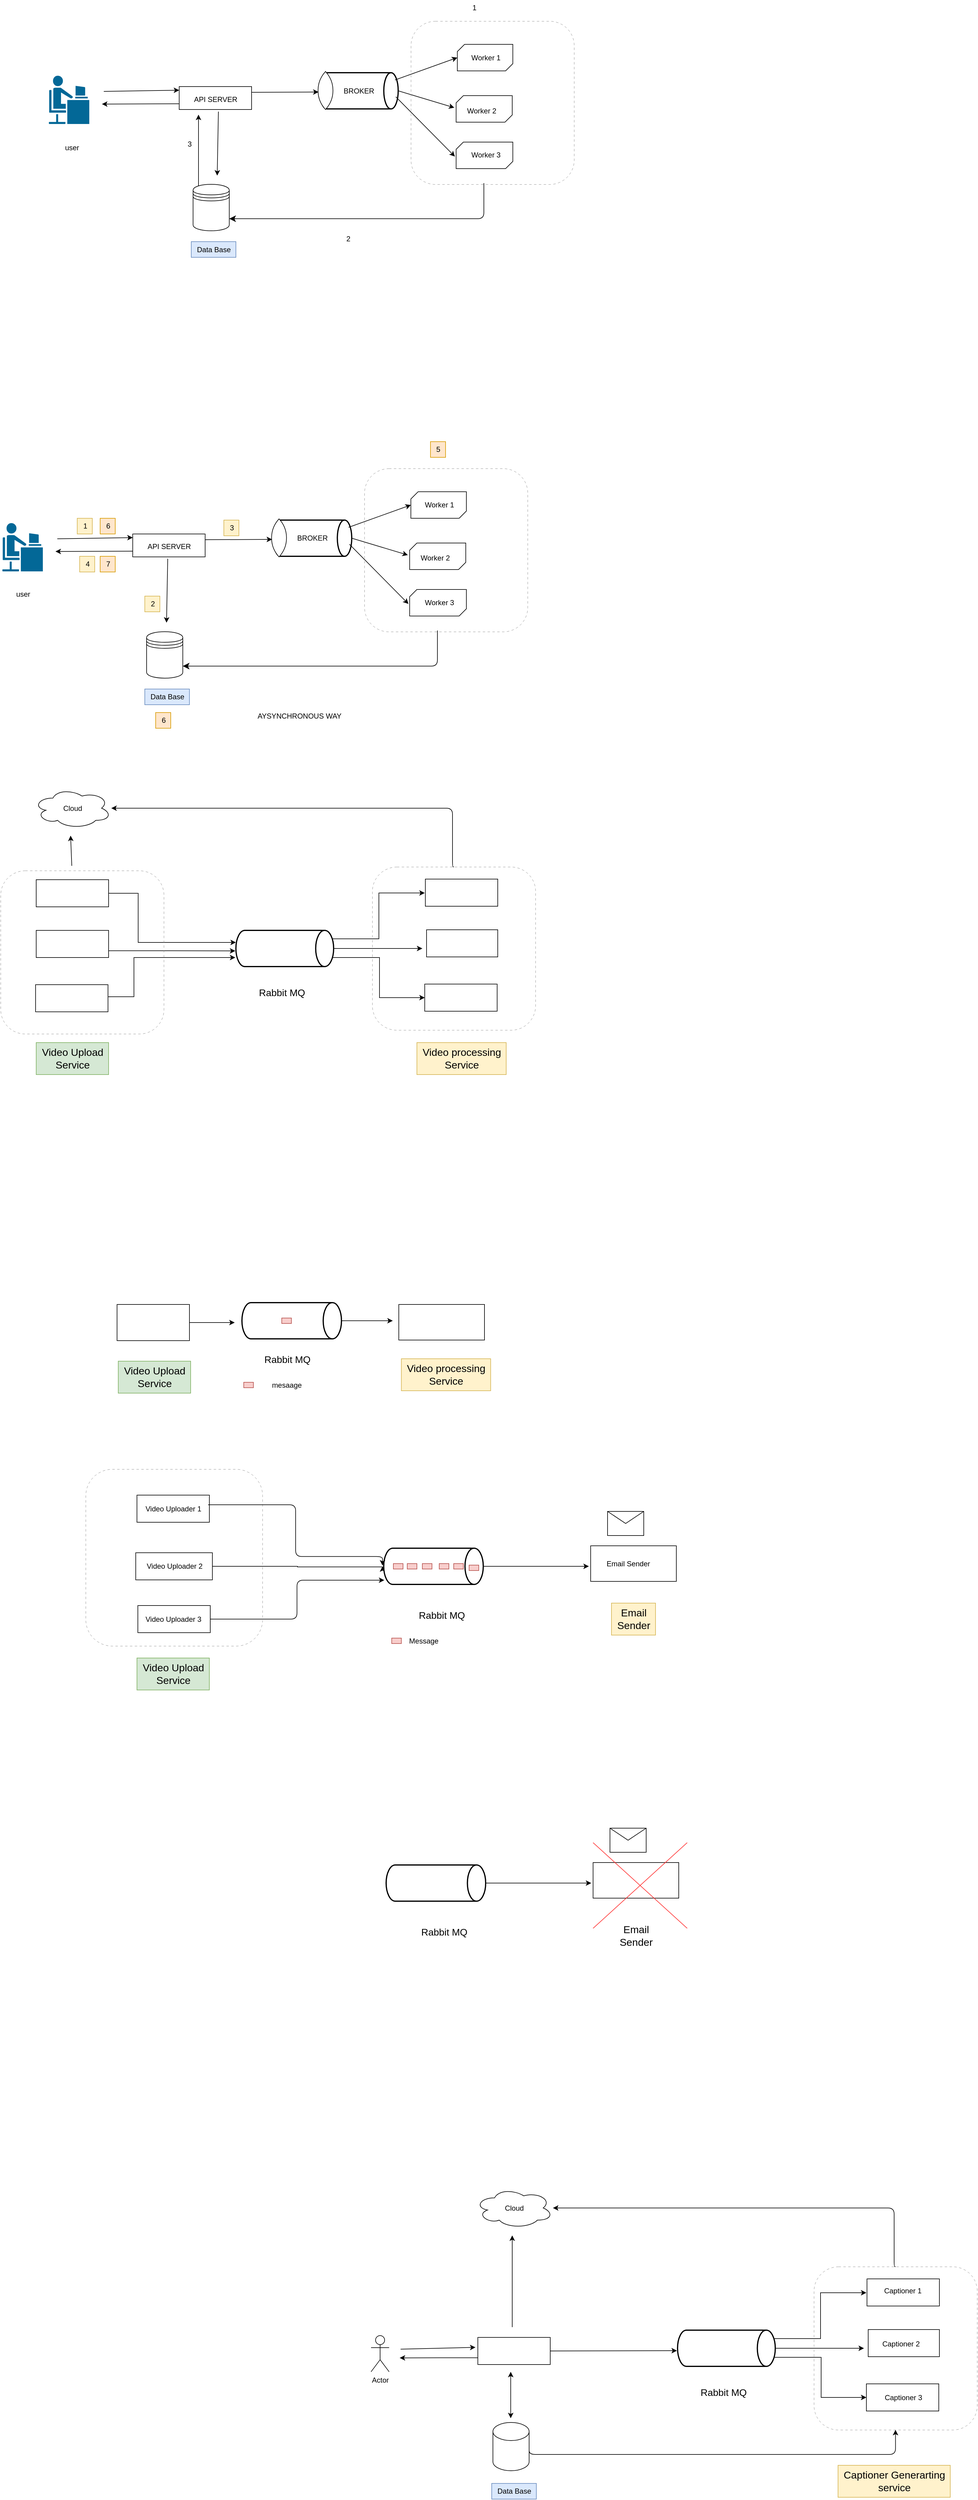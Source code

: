 <mxfile border="50" scale="3" compressed="false" locked="false" version="28.1.1">
  <diagram name="Blank" id="YmL12bMKpDGza6XwsDPr">
    <mxGraphModel dx="1981" dy="1459" grid="0" gridSize="10" guides="1" tooltips="1" connect="1" arrows="1" fold="1" page="0" pageScale="1" pageWidth="827" pageHeight="1169" background="none" math="1" shadow="0">
      <root>
        <mxCell id="X5NqExCQtvZxIxQ7pmgY-0" />
        <mxCell id="1" parent="X5NqExCQtvZxIxQ7pmgY-0" />
        <mxCell id="fNnzluJHqWMeSiac2GFV-9" value="" style="rounded=0;whiteSpace=wrap;html=1;" parent="1" vertex="1">
          <mxGeometry x="87" y="654" width="120" height="38" as="geometry" />
        </mxCell>
        <mxCell id="fNnzluJHqWMeSiac2GFV-10" value="API SERVER" style="text;html=1;align=center;verticalAlign=middle;resizable=0;points=[];autosize=1;strokeColor=none;fillColor=none;" parent="1" vertex="1">
          <mxGeometry x="102" y="662" width="90" height="26" as="geometry" />
        </mxCell>
        <mxCell id="fNnzluJHqWMeSiac2GFV-12" value="" style="endArrow=classic;html=1;rounded=0;exitX=0;exitY=0.75;exitDx=0;exitDy=0;" parent="1" source="fNnzluJHqWMeSiac2GFV-9" edge="1">
          <mxGeometry width="50" height="50" relative="1" as="geometry">
            <mxPoint x="372" y="687" as="sourcePoint" />
            <mxPoint x="-41" y="683" as="targetPoint" />
          </mxGeometry>
        </mxCell>
        <mxCell id="fNnzluJHqWMeSiac2GFV-15" value="" style="endArrow=classic;html=1;rounded=0;entryX=0;entryY=0.5;entryDx=0;entryDy=0;" parent="1" edge="1">
          <mxGeometry width="50" height="50" relative="1" as="geometry">
            <mxPoint x="-38" y="662" as="sourcePoint" />
            <mxPoint x="87" y="660" as="targetPoint" />
          </mxGeometry>
        </mxCell>
        <mxCell id="fNnzluJHqWMeSiac2GFV-16" value="1" style="text;html=1;align=center;verticalAlign=middle;resizable=0;points=[];autosize=1;strokeColor=#d6b656;fillColor=#fff2cc;" parent="1" vertex="1">
          <mxGeometry x="-5" y="628" width="25" height="26" as="geometry" />
        </mxCell>
        <mxCell id="fNnzluJHqWMeSiac2GFV-17" value="4" style="text;html=1;align=center;verticalAlign=middle;resizable=0;points=[];autosize=1;strokeColor=#d6b656;fillColor=#fff2cc;" parent="1" vertex="1">
          <mxGeometry x="-1" y="691" width="25" height="26" as="geometry" />
        </mxCell>
        <mxCell id="fNnzluJHqWMeSiac2GFV-20" value="" style="shape=mxgraph.cisco.people.androgenous_person;html=1;pointerEvents=1;dashed=0;fillColor=#036897;strokeColor=#ffffff;strokeWidth=2;verticalLabelPosition=bottom;verticalAlign=top;align=center;outlineConnect=0;" parent="1" vertex="1">
          <mxGeometry x="-130" y="635" width="69" height="82" as="geometry" />
        </mxCell>
        <mxCell id="fNnzluJHqWMeSiac2GFV-21" value="BROKER" style="strokeWidth=2;html=1;shape=mxgraph.flowchart.direct_data;whiteSpace=wrap;" parent="1" vertex="1">
          <mxGeometry x="320" y="631" width="130" height="60" as="geometry" />
        </mxCell>
        <mxCell id="fNnzluJHqWMeSiac2GFV-22" value="" style="whiteSpace=wrap;html=1;shape=mxgraph.basic.pointed_oval;fillStyle=solid;" parent="1" vertex="1">
          <mxGeometry x="313" y="629" width="33" height="63" as="geometry" />
        </mxCell>
        <mxCell id="fNnzluJHqWMeSiac2GFV-23" value="" style="endArrow=classic;html=1;rounded=0;exitX=1;exitY=0.25;exitDx=0;exitDy=0;" parent="1" source="fNnzluJHqWMeSiac2GFV-9" edge="1">
          <mxGeometry width="50" height="50" relative="1" as="geometry">
            <mxPoint x="362" y="512" as="sourcePoint" />
            <mxPoint x="318" y="663" as="targetPoint" />
          </mxGeometry>
        </mxCell>
        <mxCell id="fNnzluJHqWMeSiac2GFV-24" value="" style="verticalLabelPosition=bottom;verticalAlign=top;html=1;shape=mxgraph.basic.diag_snip_rect;dx=6;whiteSpace=wrap;" parent="1" vertex="1">
          <mxGeometry x="548" y="584" width="92" height="44" as="geometry" />
        </mxCell>
        <mxCell id="fNnzluJHqWMeSiac2GFV-26" value="" style="verticalLabelPosition=bottom;verticalAlign=top;html=1;shape=mxgraph.basic.diag_snip_rect;dx=6;whiteSpace=wrap;" parent="1" vertex="1">
          <mxGeometry x="546" y="746" width="94" height="44" as="geometry" />
        </mxCell>
        <mxCell id="fNnzluJHqWMeSiac2GFV-27" value="" style="verticalLabelPosition=bottom;verticalAlign=top;html=1;shape=mxgraph.basic.diag_snip_rect;dx=6;whiteSpace=wrap;" parent="1" vertex="1">
          <mxGeometry x="546" y="669" width="93" height="44" as="geometry" />
        </mxCell>
        <mxCell id="fNnzluJHqWMeSiac2GFV-29" value="" style="endArrow=classic;html=1;rounded=0;exitX=0.97;exitY=0.667;exitDx=0;exitDy=0;exitPerimeter=0;" parent="1" source="fNnzluJHqWMeSiac2GFV-21" edge="1">
          <mxGeometry width="50" height="50" relative="1" as="geometry">
            <mxPoint x="362" y="512" as="sourcePoint" />
            <mxPoint x="544" y="770" as="targetPoint" />
          </mxGeometry>
        </mxCell>
        <mxCell id="fNnzluJHqWMeSiac2GFV-30" value="" style="endArrow=classic;html=1;rounded=0;exitX=1;exitY=0.5;exitDx=0;exitDy=0;exitPerimeter=0;" parent="1" source="fNnzluJHqWMeSiac2GFV-21" edge="1">
          <mxGeometry width="50" height="50" relative="1" as="geometry">
            <mxPoint x="384" y="553" as="sourcePoint" />
            <mxPoint x="543" y="689" as="targetPoint" />
          </mxGeometry>
        </mxCell>
        <mxCell id="fNnzluJHqWMeSiac2GFV-31" value="" style="endArrow=classic;html=1;rounded=0;exitX=0.96;exitY=0.2;exitDx=0;exitDy=0;exitPerimeter=0;entryX=0;entryY=0.5;entryDx=0;entryDy=0;entryPerimeter=0;" parent="1" source="fNnzluJHqWMeSiac2GFV-21" target="fNnzluJHqWMeSiac2GFV-24" edge="1">
          <mxGeometry width="50" height="50" relative="1" as="geometry">
            <mxPoint x="384" y="553" as="sourcePoint" />
            <mxPoint x="434" y="503" as="targetPoint" />
          </mxGeometry>
        </mxCell>
        <mxCell id="fNnzluJHqWMeSiac2GFV-33" value="Worker 2" style="text;html=1;align=center;verticalAlign=middle;resizable=0;points=[];autosize=1;strokeColor=none;fillColor=none;" parent="1" vertex="1">
          <mxGeometry x="555" y="681" width="66" height="26" as="geometry" />
        </mxCell>
        <mxCell id="fNnzluJHqWMeSiac2GFV-34" value="Worker 3&lt;div&gt;&lt;br&gt;&lt;/div&gt;" style="text;html=1;align=center;verticalAlign=middle;resizable=0;points=[];autosize=1;strokeColor=none;fillColor=none;" parent="1" vertex="1">
          <mxGeometry x="561.5" y="754" width="66" height="41" as="geometry" />
        </mxCell>
        <mxCell id="fNnzluJHqWMeSiac2GFV-35" value="Worker 1" style="text;html=1;align=center;verticalAlign=middle;resizable=0;points=[];autosize=1;strokeColor=none;fillColor=none;" parent="1" vertex="1">
          <mxGeometry x="561.5" y="593" width="66" height="26" as="geometry" />
        </mxCell>
        <mxCell id="fNnzluJHqWMeSiac2GFV-37" value="3" style="text;html=1;align=center;verticalAlign=middle;resizable=0;points=[];autosize=1;strokeColor=#d6b656;fillColor=#fff2cc;" parent="1" vertex="1">
          <mxGeometry x="238" y="631" width="25" height="26" as="geometry" />
        </mxCell>
        <mxCell id="fNnzluJHqWMeSiac2GFV-38" value="" style="endArrow=classic;html=1;rounded=0;" parent="1" edge="1">
          <mxGeometry width="50" height="50" relative="1" as="geometry">
            <mxPoint x="145" y="695" as="sourcePoint" />
            <mxPoint x="143" y="801" as="targetPoint" />
          </mxGeometry>
        </mxCell>
        <mxCell id="fNnzluJHqWMeSiac2GFV-39" value="" style="shape=datastore;whiteSpace=wrap;html=1;" parent="1" vertex="1">
          <mxGeometry x="110" y="816" width="60" height="77" as="geometry" />
        </mxCell>
        <mxCell id="fNnzluJHqWMeSiac2GFV-42" value="" style="edgeStyle=segmentEdgeStyle;endArrow=classic;html=1;curved=0;rounded=1;endSize=8;startSize=8;" parent="1" edge="1">
          <mxGeometry width="50" height="50" relative="1" as="geometry">
            <mxPoint x="592" y="814" as="sourcePoint" />
            <mxPoint x="170" y="873" as="targetPoint" />
            <Array as="points">
              <mxPoint x="592" y="814" />
              <mxPoint x="592" y="873" />
            </Array>
          </mxGeometry>
        </mxCell>
        <mxCell id="fNnzluJHqWMeSiac2GFV-49" value="Cloud" style="ellipse;shape=cloud;whiteSpace=wrap;html=1;align=center;" parent="1" vertex="1">
          <mxGeometry x="-77.5" y="1075" width="129" height="67" as="geometry" />
        </mxCell>
        <mxCell id="fNnzluJHqWMeSiac2GFV-52" value="" style="rounded=0;whiteSpace=wrap;html=1;" parent="1" vertex="1">
          <mxGeometry x="-73" y="1227" width="120" height="45" as="geometry" />
        </mxCell>
        <mxCell id="fNnzluJHqWMeSiac2GFV-67" style="edgeStyle=orthogonalEdgeStyle;rounded=0;orthogonalLoop=1;jettySize=auto;html=1;exitX=1;exitY=0.75;exitDx=0;exitDy=0;" parent="1" source="fNnzluJHqWMeSiac2GFV-53" edge="1">
          <mxGeometry relative="1" as="geometry">
            <mxPoint x="257" y="1345" as="targetPoint" />
          </mxGeometry>
        </mxCell>
        <mxCell id="fNnzluJHqWMeSiac2GFV-53" value="" style="rounded=0;whiteSpace=wrap;html=1;" parent="1" vertex="1">
          <mxGeometry x="-73" y="1311" width="120" height="45" as="geometry" />
        </mxCell>
        <mxCell id="fNnzluJHqWMeSiac2GFV-54" value="" style="rounded=0;whiteSpace=wrap;html=1;" parent="1" vertex="1">
          <mxGeometry x="-74" y="1401" width="120" height="45" as="geometry" />
        </mxCell>
        <mxCell id="fNnzluJHqWMeSiac2GFV-55" value="" style="endArrow=classic;html=1;rounded=0;" parent="1" edge="1">
          <mxGeometry width="50" height="50" relative="1" as="geometry">
            <mxPoint x="-14" y="1204" as="sourcePoint" />
            <mxPoint x="-16" y="1154" as="targetPoint" />
          </mxGeometry>
        </mxCell>
        <mxCell id="fNnzluJHqWMeSiac2GFV-59" value="&lt;font style=&quot;font-size: 17px;&quot;&gt;Video Upload&lt;/font&gt;&lt;div&gt;&lt;font style=&quot;font-size: 17px;&quot;&gt;Service&lt;/font&gt;&lt;/div&gt;" style="text;html=1;align=center;verticalAlign=middle;resizable=0;points=[];autosize=1;strokeColor=#82b366;fillColor=#d5e8d4;" parent="1" vertex="1">
          <mxGeometry x="-73" y="1497" width="120" height="53" as="geometry" />
        </mxCell>
        <mxCell id="fNnzluJHqWMeSiac2GFV-76" style="edgeStyle=orthogonalEdgeStyle;rounded=0;orthogonalLoop=1;jettySize=auto;html=1;exitX=1;exitY=0.5;exitDx=0;exitDy=0;exitPerimeter=0;entryX=0;entryY=0.5;entryDx=0;entryDy=0;" parent="1" edge="1">
          <mxGeometry relative="1" as="geometry">
            <mxPoint x="419" y="1341.5" as="sourcePoint" />
            <mxPoint x="571" y="1249" as="targetPoint" />
            <Array as="points">
              <mxPoint x="406" y="1342" />
              <mxPoint x="406" y="1325" />
              <mxPoint x="495" y="1325" />
              <mxPoint x="495" y="1249" />
            </Array>
          </mxGeometry>
        </mxCell>
        <mxCell id="fNnzluJHqWMeSiac2GFV-78" style="edgeStyle=orthogonalEdgeStyle;rounded=0;orthogonalLoop=1;jettySize=auto;html=1;exitX=1;exitY=0.5;exitDx=0;exitDy=0;exitPerimeter=0;" parent="1" source="fNnzluJHqWMeSiac2GFV-60" edge="1">
          <mxGeometry relative="1" as="geometry">
            <mxPoint x="567" y="1341" as="targetPoint" />
          </mxGeometry>
        </mxCell>
        <mxCell id="fNnzluJHqWMeSiac2GFV-80" style="edgeStyle=orthogonalEdgeStyle;rounded=0;orthogonalLoop=1;jettySize=auto;html=1;exitX=1;exitY=0.5;exitDx=0;exitDy=0;exitPerimeter=0;entryX=0;entryY=0.5;entryDx=0;entryDy=0;" parent="1" source="fNnzluJHqWMeSiac2GFV-60" target="fNnzluJHqWMeSiac2GFV-70" edge="1">
          <mxGeometry relative="1" as="geometry">
            <Array as="points">
              <mxPoint x="411" y="1341" />
              <mxPoint x="411" y="1356" />
              <mxPoint x="496" y="1356" />
              <mxPoint x="496" y="1423" />
            </Array>
          </mxGeometry>
        </mxCell>
        <mxCell id="fNnzluJHqWMeSiac2GFV-60" value="" style="strokeWidth=2;html=1;shape=mxgraph.flowchart.direct_data;whiteSpace=wrap;" parent="1" vertex="1">
          <mxGeometry x="258" y="1311" width="162" height="60" as="geometry" />
        </mxCell>
        <mxCell id="fNnzluJHqWMeSiac2GFV-65" style="edgeStyle=orthogonalEdgeStyle;rounded=0;orthogonalLoop=1;jettySize=auto;html=1;exitX=1;exitY=0.5;exitDx=0;exitDy=0;entryX=-0.006;entryY=0.75;entryDx=0;entryDy=0;entryPerimeter=0;" parent="1" source="fNnzluJHqWMeSiac2GFV-54" target="fNnzluJHqWMeSiac2GFV-60" edge="1">
          <mxGeometry relative="1" as="geometry">
            <Array as="points">
              <mxPoint x="46" y="1421" />
              <mxPoint x="89" y="1421" />
              <mxPoint x="89" y="1356" />
            </Array>
          </mxGeometry>
        </mxCell>
        <mxCell id="fNnzluJHqWMeSiac2GFV-66" style="edgeStyle=orthogonalEdgeStyle;rounded=0;orthogonalLoop=1;jettySize=auto;html=1;exitX=1;exitY=0.5;exitDx=0;exitDy=0;entryX=0;entryY=0.333;entryDx=0;entryDy=0;entryPerimeter=0;" parent="1" source="fNnzluJHqWMeSiac2GFV-52" target="fNnzluJHqWMeSiac2GFV-60" edge="1">
          <mxGeometry relative="1" as="geometry">
            <Array as="points">
              <mxPoint x="96" y="1250" />
              <mxPoint x="96" y="1331" />
            </Array>
          </mxGeometry>
        </mxCell>
        <mxCell id="fNnzluJHqWMeSiac2GFV-68" value="" style="rounded=0;whiteSpace=wrap;html=1;" parent="1" vertex="1">
          <mxGeometry x="572" y="1226" width="120" height="45" as="geometry" />
        </mxCell>
        <mxCell id="fNnzluJHqWMeSiac2GFV-69" value="" style="rounded=0;whiteSpace=wrap;html=1;" parent="1" vertex="1">
          <mxGeometry x="574" y="1310" width="118" height="45" as="geometry" />
        </mxCell>
        <mxCell id="fNnzluJHqWMeSiac2GFV-70" value="" style="rounded=0;whiteSpace=wrap;html=1;" parent="1" vertex="1">
          <mxGeometry x="571" y="1400" width="120" height="45" as="geometry" />
        </mxCell>
        <mxCell id="fNnzluJHqWMeSiac2GFV-81" value="&lt;font style=&quot;font-size: 17px;&quot;&gt;Video processing&lt;/font&gt;&lt;div&gt;&lt;font style=&quot;font-size: 17px;&quot;&gt;Service&lt;/font&gt;&lt;/div&gt;" style="text;html=1;align=center;verticalAlign=middle;resizable=0;points=[];autosize=1;strokeColor=#d6b656;fillColor=#fff2cc;" parent="1" vertex="1">
          <mxGeometry x="558" y="1497" width="148" height="53" as="geometry" />
        </mxCell>
        <mxCell id="fNnzluJHqWMeSiac2GFV-82" value="" style="whiteSpace=wrap;html=1;aspect=fixed;dashed=1;dashPattern=8 8;strokeWidth=0.5;gradientColor=none;fillColor=none;strokeColor=#828282;rounded=1;" parent="1" vertex="1">
          <mxGeometry x="-132" y="1212" width="270.5" height="270.5" as="geometry" />
        </mxCell>
        <mxCell id="fNnzluJHqWMeSiac2GFV-88" style="rounded=1;orthogonalLoop=1;jettySize=auto;html=1;exitX=0.5;exitY=0;exitDx=0;exitDy=0;edgeStyle=elbowEdgeStyle;curved=0;" parent="1" source="fNnzluJHqWMeSiac2GFV-83" target="fNnzluJHqWMeSiac2GFV-49" edge="1">
          <mxGeometry relative="1" as="geometry">
            <mxPoint x="214" y="1034" as="targetPoint" />
            <Array as="points">
              <mxPoint x="617" y="1184" />
            </Array>
          </mxGeometry>
        </mxCell>
        <mxCell id="fNnzluJHqWMeSiac2GFV-83" value="" style="whiteSpace=wrap;html=1;aspect=fixed;dashed=1;dashPattern=8 8;strokeWidth=0.5;gradientColor=none;fillColor=none;strokeColor=#828282;rounded=1;" parent="1" vertex="1">
          <mxGeometry x="484" y="1205.75" width="270.5" height="270.5" as="geometry" />
        </mxCell>
        <mxCell id="fNnzluJHqWMeSiac2GFV-84" value="" style="whiteSpace=wrap;html=1;aspect=fixed;dashed=1;dashPattern=8 8;strokeWidth=0.5;gradientColor=none;fillColor=none;strokeColor=#828282;glass=0;rounded=1;shadow=0;" parent="1" vertex="1">
          <mxGeometry x="471" y="545.5" width="270.5" height="270.5" as="geometry" />
        </mxCell>
        <mxCell id="fNnzluJHqWMeSiac2GFV-89" value="Rabbit MQ" style="text;html=1;align=center;verticalAlign=middle;resizable=0;points=[];autosize=1;strokeColor=none;fillColor=none;fontSize=16;" parent="1" vertex="1">
          <mxGeometry x="287" y="1398" width="94" height="31" as="geometry" />
        </mxCell>
        <mxCell id="fNnzluJHqWMeSiac2GFV-90" value="" style="rounded=0;whiteSpace=wrap;html=1;" parent="1" vertex="1">
          <mxGeometry x="528" y="1931" width="142" height="59" as="geometry" />
        </mxCell>
        <mxCell id="fNnzluJHqWMeSiac2GFV-94" style="edgeStyle=orthogonalEdgeStyle;rounded=0;orthogonalLoop=1;jettySize=auto;html=1;exitX=1;exitY=0.5;exitDx=0;exitDy=0;" parent="1" source="fNnzluJHqWMeSiac2GFV-91" edge="1">
          <mxGeometry relative="1" as="geometry">
            <mxPoint x="256" y="1961" as="targetPoint" />
          </mxGeometry>
        </mxCell>
        <mxCell id="fNnzluJHqWMeSiac2GFV-91" value="" style="rounded=0;whiteSpace=wrap;html=1;" parent="1" vertex="1">
          <mxGeometry x="61" y="1931" width="120" height="60" as="geometry" />
        </mxCell>
        <mxCell id="fNnzluJHqWMeSiac2GFV-95" style="edgeStyle=orthogonalEdgeStyle;rounded=0;orthogonalLoop=1;jettySize=auto;html=1;exitX=1;exitY=0.5;exitDx=0;exitDy=0;exitPerimeter=0;" parent="1" source="fNnzluJHqWMeSiac2GFV-93" edge="1">
          <mxGeometry relative="1" as="geometry">
            <mxPoint x="518" y="1958" as="targetPoint" />
          </mxGeometry>
        </mxCell>
        <mxCell id="fNnzluJHqWMeSiac2GFV-93" value="" style="strokeWidth=2;html=1;shape=mxgraph.flowchart.direct_data;whiteSpace=wrap;" parent="1" vertex="1">
          <mxGeometry x="268" y="1928" width="165" height="60" as="geometry" />
        </mxCell>
        <mxCell id="fNnzluJHqWMeSiac2GFV-96" value="&lt;font style=&quot;font-size: 17px;&quot;&gt;Video Upload&lt;/font&gt;&lt;div&gt;&lt;font style=&quot;font-size: 17px;&quot;&gt;Service&lt;/font&gt;&lt;/div&gt;" style="text;html=1;align=center;verticalAlign=middle;resizable=0;points=[];autosize=1;strokeColor=#82b366;fillColor=#d5e8d4;" parent="1" vertex="1">
          <mxGeometry x="63" y="2025" width="120" height="53" as="geometry" />
        </mxCell>
        <mxCell id="fNnzluJHqWMeSiac2GFV-97" value="&lt;font style=&quot;font-size: 17px;&quot;&gt;Video processing&lt;/font&gt;&lt;div&gt;&lt;font style=&quot;font-size: 17px;&quot;&gt;Service&lt;/font&gt;&lt;/div&gt;" style="text;html=1;align=center;verticalAlign=middle;resizable=0;points=[];autosize=1;strokeColor=#d6b656;fillColor=#fff2cc;" parent="1" vertex="1">
          <mxGeometry x="532.25" y="2021" width="148" height="53" as="geometry" />
        </mxCell>
        <mxCell id="fNnzluJHqWMeSiac2GFV-99" value="" style="rounded=0;whiteSpace=wrap;html=1;" parent="1" vertex="1">
          <mxGeometry x="94" y="2247" width="120" height="45" as="geometry" />
        </mxCell>
        <mxCell id="fNnzluJHqWMeSiac2GFV-106" style="edgeStyle=orthogonalEdgeStyle;rounded=0;orthogonalLoop=1;jettySize=auto;html=1;exitX=1;exitY=0.5;exitDx=0;exitDy=0;" parent="1" source="fNnzluJHqWMeSiac2GFV-100" edge="1">
          <mxGeometry relative="1" as="geometry">
            <mxPoint x="501" y="2365" as="targetPoint" />
            <Array as="points">
              <mxPoint x="360" y="2365" />
              <mxPoint x="360" y="2366" />
            </Array>
          </mxGeometry>
        </mxCell>
        <mxCell id="fNnzluJHqWMeSiac2GFV-100" value="" style="rounded=0;whiteSpace=wrap;html=1;" parent="1" vertex="1">
          <mxGeometry x="92" y="2342.5" width="127" height="45" as="geometry" />
        </mxCell>
        <mxCell id="fNnzluJHqWMeSiac2GFV-101" value="" style="rounded=0;whiteSpace=wrap;html=1;" parent="1" vertex="1">
          <mxGeometry x="95.5" y="2430" width="120" height="45" as="geometry" />
        </mxCell>
        <mxCell id="fNnzluJHqWMeSiac2GFV-102" value="&lt;font style=&quot;font-size: 17px;&quot;&gt;Video Upload&lt;/font&gt;&lt;div&gt;&lt;font style=&quot;font-size: 17px;&quot;&gt;Service&lt;/font&gt;&lt;/div&gt;" style="text;html=1;align=center;verticalAlign=middle;resizable=0;points=[];autosize=1;strokeColor=#82b366;fillColor=#d5e8d4;" parent="1" vertex="1">
          <mxGeometry x="94" y="2517" width="120" height="53" as="geometry" />
        </mxCell>
        <mxCell id="fNnzluJHqWMeSiac2GFV-103" value="" style="whiteSpace=wrap;html=1;aspect=fixed;dashed=1;dashPattern=8 8;strokeWidth=0.5;gradientColor=none;fillColor=none;strokeColor=#828282;rounded=1;" parent="1" vertex="1">
          <mxGeometry x="9" y="2204" width="293" height="293" as="geometry" />
        </mxCell>
        <mxCell id="fNnzluJHqWMeSiac2GFV-109" style="edgeStyle=orthogonalEdgeStyle;rounded=1;orthogonalLoop=1;jettySize=auto;html=1;exitX=1;exitY=0.5;exitDx=0;exitDy=0;exitPerimeter=0;curved=0;" parent="1" source="fNnzluJHqWMeSiac2GFV-104" edge="1">
          <mxGeometry relative="1" as="geometry">
            <mxPoint x="843" y="2365" as="targetPoint" />
          </mxGeometry>
        </mxCell>
        <mxCell id="fNnzluJHqWMeSiac2GFV-104" value="" style="strokeWidth=2;html=1;shape=mxgraph.flowchart.direct_data;whiteSpace=wrap;" parent="1" vertex="1">
          <mxGeometry x="503" y="2335" width="165" height="60" as="geometry" />
        </mxCell>
        <mxCell id="fNnzluJHqWMeSiac2GFV-105" style="edgeStyle=orthogonalEdgeStyle;rounded=1;orthogonalLoop=1;jettySize=auto;html=1;exitX=1;exitY=0.25;exitDx=0;exitDy=0;entryX=0;entryY=0.4;entryDx=0;entryDy=0;entryPerimeter=0;curved=0;" parent="1" edge="1">
          <mxGeometry relative="1" as="geometry">
            <mxPoint x="212" y="2263" as="sourcePoint" />
            <mxPoint x="501" y="2363.75" as="targetPoint" />
            <Array as="points">
              <mxPoint x="357" y="2262.75" />
              <mxPoint x="357" y="2348.75" />
              <mxPoint x="501" y="2348.75" />
            </Array>
          </mxGeometry>
        </mxCell>
        <mxCell id="fNnzluJHqWMeSiac2GFV-107" style="edgeStyle=orthogonalEdgeStyle;rounded=1;orthogonalLoop=1;jettySize=auto;html=1;exitX=1;exitY=0.5;exitDx=0;exitDy=0;entryX=0.006;entryY=0.883;entryDx=0;entryDy=0;entryPerimeter=0;curved=0;" parent="1" source="fNnzluJHqWMeSiac2GFV-101" target="fNnzluJHqWMeSiac2GFV-104" edge="1">
          <mxGeometry relative="1" as="geometry" />
        </mxCell>
        <mxCell id="fNnzluJHqWMeSiac2GFV-108" value="" style="rounded=0;whiteSpace=wrap;html=1;" parent="1" vertex="1">
          <mxGeometry x="846" y="2331" width="142" height="59" as="geometry" />
        </mxCell>
        <mxCell id="fNnzluJHqWMeSiac2GFV-112" value="" style="shape=message;html=1;html=1;outlineConnect=0;labelPosition=center;verticalLabelPosition=bottom;align=center;verticalAlign=top;" parent="1" vertex="1">
          <mxGeometry x="874" y="2274" width="60" height="40" as="geometry" />
        </mxCell>
        <mxCell id="fNnzluJHqWMeSiac2GFV-113" value="&lt;span style=&quot;font-size: 17px;&quot;&gt;Email&lt;/span&gt;&lt;div&gt;&lt;span style=&quot;font-size: 17px;&quot;&gt;Sender&lt;/span&gt;&lt;/div&gt;" style="text;html=1;align=center;verticalAlign=middle;resizable=0;points=[];autosize=1;strokeColor=#d6b656;fillColor=#fff2cc;" parent="1" vertex="1">
          <mxGeometry x="880.5" y="2426" width="73" height="53" as="geometry" />
        </mxCell>
        <mxCell id="fNnzluJHqWMeSiac2GFV-114" value="Rabbit MQ" style="text;html=1;align=center;verticalAlign=middle;resizable=0;points=[];autosize=1;strokeColor=none;fillColor=none;fontSize=16;" parent="1" vertex="1">
          <mxGeometry x="296" y="2006" width="94" height="31" as="geometry" />
        </mxCell>
        <mxCell id="fNnzluJHqWMeSiac2GFV-115" value="Rabbit MQ" style="text;html=1;align=center;verticalAlign=middle;resizable=0;points=[];autosize=1;strokeColor=none;fillColor=none;fontSize=16;" parent="1" vertex="1">
          <mxGeometry x="552" y="2430" width="94" height="31" as="geometry" />
        </mxCell>
        <mxCell id="fNnzluJHqWMeSiac2GFV-122" style="edgeStyle=orthogonalEdgeStyle;rounded=1;orthogonalLoop=1;jettySize=auto;html=1;exitX=1;exitY=0.5;exitDx=0;exitDy=0;exitPerimeter=0;curved=0;" parent="1" source="fNnzluJHqWMeSiac2GFV-123" edge="1">
          <mxGeometry relative="1" as="geometry">
            <mxPoint x="847" y="2890" as="targetPoint" />
          </mxGeometry>
        </mxCell>
        <mxCell id="fNnzluJHqWMeSiac2GFV-123" value="" style="strokeWidth=2;html=1;shape=mxgraph.flowchart.direct_data;whiteSpace=wrap;" parent="1" vertex="1">
          <mxGeometry x="507" y="2860" width="165" height="60" as="geometry" />
        </mxCell>
        <mxCell id="fNnzluJHqWMeSiac2GFV-124" value="" style="rounded=0;whiteSpace=wrap;html=1;gradientColor=none;fillColor=none;" parent="1" vertex="1">
          <mxGeometry x="850" y="2856" width="142" height="59" as="geometry" />
        </mxCell>
        <mxCell id="fNnzluJHqWMeSiac2GFV-125" value="" style="shape=message;html=1;html=1;outlineConnect=0;labelPosition=center;verticalLabelPosition=bottom;align=center;verticalAlign=top;" parent="1" vertex="1">
          <mxGeometry x="878" y="2799" width="60" height="40" as="geometry" />
        </mxCell>
        <mxCell id="fNnzluJHqWMeSiac2GFV-126" value="&lt;span style=&quot;font-size: 17px;&quot;&gt;Email&lt;/span&gt;&lt;div&gt;&lt;span style=&quot;font-size: 17px;&quot;&gt;Sender&lt;/span&gt;&lt;/div&gt;" style="text;html=1;align=center;verticalAlign=middle;resizable=0;points=[];autosize=1;strokeColor=none;fillColor=none;" parent="1" vertex="1">
          <mxGeometry x="884.5" y="2951" width="73" height="53" as="geometry" />
        </mxCell>
        <mxCell id="fNnzluJHqWMeSiac2GFV-127" value="Rabbit MQ" style="text;html=1;align=center;verticalAlign=middle;resizable=0;points=[];autosize=1;strokeColor=none;fillColor=none;fontSize=16;" parent="1" vertex="1">
          <mxGeometry x="556" y="2955" width="94" height="31" as="geometry" />
        </mxCell>
        <mxCell id="fNnzluJHqWMeSiac2GFV-129" value="" style="shape=mxgraph.sysml.x;strokeColor=#FF3333;" parent="1" vertex="1">
          <mxGeometry x="850" y="2823" width="156" height="142" as="geometry" />
        </mxCell>
        <mxCell id="fNnzluJHqWMeSiac2GFV-132" value="Cloud" style="ellipse;shape=cloud;whiteSpace=wrap;html=1;align=center;" parent="1" vertex="1">
          <mxGeometry x="654.5" y="3395" width="129" height="67" as="geometry" />
        </mxCell>
        <mxCell id="fNnzluJHqWMeSiac2GFV-134" style="edgeStyle=orthogonalEdgeStyle;rounded=0;orthogonalLoop=1;jettySize=auto;html=1;exitX=1;exitY=0.5;exitDx=0;exitDy=0;" parent="1" source="fNnzluJHqWMeSiac2GFV-135" edge="1">
          <mxGeometry relative="1" as="geometry">
            <mxPoint x="989" y="3665" as="targetPoint" />
            <mxPoint x="777" y="3645" as="sourcePoint" />
          </mxGeometry>
        </mxCell>
        <mxCell id="fNnzluJHqWMeSiac2GFV-156" style="edgeStyle=orthogonalEdgeStyle;rounded=0;orthogonalLoop=1;jettySize=auto;html=1;exitX=0;exitY=0.75;exitDx=0;exitDy=0;" parent="1" source="fNnzluJHqWMeSiac2GFV-135" edge="1">
          <mxGeometry relative="1" as="geometry">
            <mxPoint x="529.5" y="3677" as="targetPoint" />
          </mxGeometry>
        </mxCell>
        <mxCell id="fNnzluJHqWMeSiac2GFV-135" value="" style="rounded=0;whiteSpace=wrap;html=1;" parent="1" vertex="1">
          <mxGeometry x="659" y="3643" width="120" height="45" as="geometry" />
        </mxCell>
        <mxCell id="fNnzluJHqWMeSiac2GFV-137" value="" style="endArrow=classic;html=1;rounded=0;" parent="1" edge="1">
          <mxGeometry width="50" height="50" relative="1" as="geometry">
            <mxPoint x="716" y="3626" as="sourcePoint" />
            <mxPoint x="716" y="3474" as="targetPoint" />
          </mxGeometry>
        </mxCell>
        <mxCell id="fNnzluJHqWMeSiac2GFV-139" style="edgeStyle=orthogonalEdgeStyle;rounded=0;orthogonalLoop=1;jettySize=auto;html=1;exitX=1;exitY=0.5;exitDx=0;exitDy=0;exitPerimeter=0;entryX=0;entryY=0.5;entryDx=0;entryDy=0;" parent="1" edge="1">
          <mxGeometry relative="1" as="geometry">
            <mxPoint x="1151" y="3661.5" as="sourcePoint" />
            <mxPoint x="1303" y="3569" as="targetPoint" />
            <Array as="points">
              <mxPoint x="1138" y="3662" />
              <mxPoint x="1138" y="3645" />
              <mxPoint x="1227" y="3645" />
              <mxPoint x="1227" y="3569" />
            </Array>
          </mxGeometry>
        </mxCell>
        <mxCell id="fNnzluJHqWMeSiac2GFV-140" style="edgeStyle=orthogonalEdgeStyle;rounded=0;orthogonalLoop=1;jettySize=auto;html=1;exitX=1;exitY=0.5;exitDx=0;exitDy=0;exitPerimeter=0;" parent="1" source="fNnzluJHqWMeSiac2GFV-142" edge="1">
          <mxGeometry relative="1" as="geometry">
            <mxPoint x="1299" y="3661" as="targetPoint" />
          </mxGeometry>
        </mxCell>
        <mxCell id="fNnzluJHqWMeSiac2GFV-141" style="edgeStyle=orthogonalEdgeStyle;rounded=0;orthogonalLoop=1;jettySize=auto;html=1;exitX=1;exitY=0.5;exitDx=0;exitDy=0;exitPerimeter=0;entryX=0;entryY=0.5;entryDx=0;entryDy=0;" parent="1" source="fNnzluJHqWMeSiac2GFV-142" target="fNnzluJHqWMeSiac2GFV-147" edge="1">
          <mxGeometry relative="1" as="geometry">
            <Array as="points">
              <mxPoint x="1143" y="3661" />
              <mxPoint x="1143" y="3676" />
              <mxPoint x="1228" y="3676" />
              <mxPoint x="1228" y="3743" />
            </Array>
          </mxGeometry>
        </mxCell>
        <mxCell id="fNnzluJHqWMeSiac2GFV-142" value="" style="strokeWidth=2;html=1;shape=mxgraph.flowchart.direct_data;whiteSpace=wrap;" parent="1" vertex="1">
          <mxGeometry x="990" y="3631" width="162" height="60" as="geometry" />
        </mxCell>
        <mxCell id="fNnzluJHqWMeSiac2GFV-145" value="" style="rounded=0;whiteSpace=wrap;html=1;" parent="1" vertex="1">
          <mxGeometry x="1304" y="3546" width="120" height="45" as="geometry" />
        </mxCell>
        <mxCell id="fNnzluJHqWMeSiac2GFV-146" value="" style="rounded=0;whiteSpace=wrap;html=1;" parent="1" vertex="1">
          <mxGeometry x="1306" y="3630" width="118" height="45" as="geometry" />
        </mxCell>
        <mxCell id="fNnzluJHqWMeSiac2GFV-147" value="" style="rounded=0;whiteSpace=wrap;html=1;" parent="1" vertex="1">
          <mxGeometry x="1303" y="3720" width="120" height="45" as="geometry" />
        </mxCell>
        <mxCell id="fNnzluJHqWMeSiac2GFV-148" value="&lt;span style=&quot;font-size: 17px;&quot;&gt;Captioner Generarting&lt;/span&gt;&lt;div&gt;&lt;span style=&quot;font-size: 17px;&quot;&gt;service&lt;/span&gt;&lt;/div&gt;" style="text;html=1;align=center;verticalAlign=middle;resizable=0;points=[];autosize=1;strokeColor=#d6b656;fillColor=#fff2cc;" parent="1" vertex="1">
          <mxGeometry x="1256" y="3855" width="186" height="53" as="geometry" />
        </mxCell>
        <mxCell id="fNnzluJHqWMeSiac2GFV-150" style="rounded=1;orthogonalLoop=1;jettySize=auto;html=1;exitX=0.5;exitY=0;exitDx=0;exitDy=0;edgeStyle=elbowEdgeStyle;curved=0;" parent="1" source="fNnzluJHqWMeSiac2GFV-151" target="fNnzluJHqWMeSiac2GFV-132" edge="1">
          <mxGeometry relative="1" as="geometry">
            <mxPoint x="946" y="3354" as="targetPoint" />
            <Array as="points">
              <mxPoint x="1349" y="3504" />
            </Array>
          </mxGeometry>
        </mxCell>
        <mxCell id="fNnzluJHqWMeSiac2GFV-151" value="" style="whiteSpace=wrap;html=1;aspect=fixed;dashed=1;dashPattern=8 8;strokeWidth=0.5;gradientColor=none;fillColor=none;strokeColor=#828282;rounded=1;" parent="1" vertex="1">
          <mxGeometry x="1216" y="3525.75" width="270.5" height="270.5" as="geometry" />
        </mxCell>
        <mxCell id="fNnzluJHqWMeSiac2GFV-152" value="Rabbit MQ" style="text;html=1;align=center;verticalAlign=middle;resizable=0;points=[];autosize=1;strokeColor=none;fillColor=none;fontSize=16;" parent="1" vertex="1">
          <mxGeometry x="1019" y="3718" width="94" height="31" as="geometry" />
        </mxCell>
        <mxCell id="fNnzluJHqWMeSiac2GFV-153" value="Actor" style="shape=umlActor;verticalLabelPosition=bottom;verticalAlign=top;html=1;outlineConnect=0;" parent="1" vertex="1">
          <mxGeometry x="482" y="3640" width="30" height="60" as="geometry" />
        </mxCell>
        <mxCell id="fNnzluJHqWMeSiac2GFV-154" value="" style="endArrow=classic;html=1;rounded=0;" parent="1" edge="1">
          <mxGeometry width="50" height="50" relative="1" as="geometry">
            <mxPoint x="531" y="3662.5" as="sourcePoint" />
            <mxPoint x="655" y="3659.5" as="targetPoint" />
          </mxGeometry>
        </mxCell>
        <mxCell id="fNnzluJHqWMeSiac2GFV-158" style="edgeStyle=orthogonalEdgeStyle;rounded=1;orthogonalLoop=1;jettySize=auto;html=1;exitX=1;exitY=0.5;exitDx=0;exitDy=0;exitPerimeter=0;entryX=0.5;entryY=1;entryDx=0;entryDy=0;curved=0;" parent="1" source="fNnzluJHqWMeSiac2GFV-157" target="fNnzluJHqWMeSiac2GFV-151" edge="1">
          <mxGeometry relative="1" as="geometry">
            <Array as="points">
              <mxPoint x="744" y="3837" />
              <mxPoint x="1351" y="3837" />
            </Array>
          </mxGeometry>
        </mxCell>
        <mxCell id="fNnzluJHqWMeSiac2GFV-157" value="" style="shape=cylinder3;whiteSpace=wrap;html=1;boundedLbl=1;backgroundOutline=1;size=15;" parent="1" vertex="1">
          <mxGeometry x="684" y="3784" width="60" height="80" as="geometry" />
        </mxCell>
        <mxCell id="fNnzluJHqWMeSiac2GFV-159" value="" style="endArrow=classic;startArrow=classic;html=1;rounded=0;" parent="1" edge="1">
          <mxGeometry width="50" height="50" relative="1" as="geometry">
            <mxPoint x="713.5" y="3777" as="sourcePoint" />
            <mxPoint x="713.5" y="3700" as="targetPoint" />
          </mxGeometry>
        </mxCell>
        <mxCell id="fNnzluJHqWMeSiac2GFV-163" value="Captioner 1&lt;div&gt;&lt;br&gt;&lt;/div&gt;" style="text;html=1;align=center;verticalAlign=middle;whiteSpace=wrap;rounded=0;" parent="1" vertex="1">
          <mxGeometry x="1317.5" y="3558" width="91" height="30" as="geometry" />
        </mxCell>
        <mxCell id="fNnzluJHqWMeSiac2GFV-164" value="Captioner 3" style="text;html=1;align=center;verticalAlign=middle;whiteSpace=wrap;rounded=0;" parent="1" vertex="1">
          <mxGeometry x="1318.5" y="3727.5" width="91" height="30" as="geometry" />
        </mxCell>
        <mxCell id="fNnzluJHqWMeSiac2GFV-165" value="Captioner 2&lt;div&gt;&lt;br&gt;&lt;/div&gt;" style="text;html=1;align=center;verticalAlign=middle;whiteSpace=wrap;rounded=0;" parent="1" vertex="1">
          <mxGeometry x="1315" y="3646" width="91" height="30" as="geometry" />
        </mxCell>
        <mxCell id="fNnzluJHqWMeSiac2GFV-166" value="Data Base" style="text;html=1;align=center;verticalAlign=middle;resizable=0;points=[];autosize=1;strokeColor=#6c8ebf;fillColor=#dae8fc;" parent="1" vertex="1">
          <mxGeometry x="682" y="3885" width="74" height="26" as="geometry" />
        </mxCell>
        <mxCell id="fNnzluJHqWMeSiac2GFV-167" value="Data Base" style="text;html=1;align=center;verticalAlign=middle;resizable=0;points=[];autosize=1;strokeColor=#6c8ebf;fillColor=#dae8fc;" parent="1" vertex="1">
          <mxGeometry x="107" y="911" width="74" height="26" as="geometry" />
        </mxCell>
        <mxCell id="YLFpmX4hDoNMely0dPTl-1" value="2" style="text;html=1;align=center;verticalAlign=middle;resizable=0;points=[];autosize=1;strokeColor=#d6b656;fillColor=#fff2cc;" vertex="1" parent="1">
          <mxGeometry x="107" y="757" width="25" height="26" as="geometry" />
        </mxCell>
        <mxCell id="YLFpmX4hDoNMely0dPTl-2" value="" style="rounded=0;whiteSpace=wrap;html=1;" vertex="1" parent="1">
          <mxGeometry x="164" y="-87.5" width="120" height="38" as="geometry" />
        </mxCell>
        <mxCell id="YLFpmX4hDoNMely0dPTl-3" value="API SERVER" style="text;html=1;align=center;verticalAlign=middle;resizable=0;points=[];autosize=1;strokeColor=none;fillColor=none;" vertex="1" parent="1">
          <mxGeometry x="179" y="-79.5" width="90" height="26" as="geometry" />
        </mxCell>
        <mxCell id="YLFpmX4hDoNMely0dPTl-4" value="" style="endArrow=classic;html=1;rounded=0;exitX=0;exitY=0.75;exitDx=0;exitDy=0;" edge="1" parent="1" source="YLFpmX4hDoNMely0dPTl-2">
          <mxGeometry width="50" height="50" relative="1" as="geometry">
            <mxPoint x="449" y="-54.5" as="sourcePoint" />
            <mxPoint x="36" y="-58.5" as="targetPoint" />
          </mxGeometry>
        </mxCell>
        <mxCell id="YLFpmX4hDoNMely0dPTl-5" value="" style="endArrow=classic;html=1;rounded=0;entryX=0;entryY=0.5;entryDx=0;entryDy=0;" edge="1" parent="1">
          <mxGeometry width="50" height="50" relative="1" as="geometry">
            <mxPoint x="39" y="-79.5" as="sourcePoint" />
            <mxPoint x="164" y="-81.5" as="targetPoint" />
          </mxGeometry>
        </mxCell>
        <mxCell id="YLFpmX4hDoNMely0dPTl-8" value="" style="shape=mxgraph.cisco.people.androgenous_person;html=1;pointerEvents=1;dashed=0;fillColor=#036897;strokeColor=#ffffff;strokeWidth=2;verticalLabelPosition=bottom;verticalAlign=top;align=center;outlineConnect=0;" vertex="1" parent="1">
          <mxGeometry x="-53" y="-106.5" width="69" height="82" as="geometry" />
        </mxCell>
        <mxCell id="YLFpmX4hDoNMely0dPTl-9" value="BROKER" style="strokeWidth=2;html=1;shape=mxgraph.flowchart.direct_data;whiteSpace=wrap;" vertex="1" parent="1">
          <mxGeometry x="397" y="-110.5" width="130" height="60" as="geometry" />
        </mxCell>
        <mxCell id="YLFpmX4hDoNMely0dPTl-10" value="" style="whiteSpace=wrap;html=1;shape=mxgraph.basic.pointed_oval;fillStyle=solid;" vertex="1" parent="1">
          <mxGeometry x="390" y="-112.5" width="33" height="63" as="geometry" />
        </mxCell>
        <mxCell id="YLFpmX4hDoNMely0dPTl-11" value="" style="endArrow=classic;html=1;rounded=0;exitX=1;exitY=0.25;exitDx=0;exitDy=0;" edge="1" parent="1" source="YLFpmX4hDoNMely0dPTl-2">
          <mxGeometry width="50" height="50" relative="1" as="geometry">
            <mxPoint x="439" y="-229.5" as="sourcePoint" />
            <mxPoint x="395" y="-78.5" as="targetPoint" />
          </mxGeometry>
        </mxCell>
        <mxCell id="YLFpmX4hDoNMely0dPTl-12" value="" style="verticalLabelPosition=bottom;verticalAlign=top;html=1;shape=mxgraph.basic.diag_snip_rect;dx=6;whiteSpace=wrap;" vertex="1" parent="1">
          <mxGeometry x="625" y="-157.5" width="92" height="44" as="geometry" />
        </mxCell>
        <mxCell id="YLFpmX4hDoNMely0dPTl-13" value="" style="verticalLabelPosition=bottom;verticalAlign=top;html=1;shape=mxgraph.basic.diag_snip_rect;dx=6;whiteSpace=wrap;" vertex="1" parent="1">
          <mxGeometry x="623" y="4.5" width="94" height="44" as="geometry" />
        </mxCell>
        <mxCell id="YLFpmX4hDoNMely0dPTl-14" value="" style="verticalLabelPosition=bottom;verticalAlign=top;html=1;shape=mxgraph.basic.diag_snip_rect;dx=6;whiteSpace=wrap;" vertex="1" parent="1">
          <mxGeometry x="623" y="-72.5" width="93" height="44" as="geometry" />
        </mxCell>
        <mxCell id="YLFpmX4hDoNMely0dPTl-15" value="" style="endArrow=classic;html=1;rounded=0;exitX=0.97;exitY=0.667;exitDx=0;exitDy=0;exitPerimeter=0;" edge="1" parent="1" source="YLFpmX4hDoNMely0dPTl-9">
          <mxGeometry width="50" height="50" relative="1" as="geometry">
            <mxPoint x="439" y="-229.5" as="sourcePoint" />
            <mxPoint x="621" y="28.5" as="targetPoint" />
          </mxGeometry>
        </mxCell>
        <mxCell id="YLFpmX4hDoNMely0dPTl-16" value="" style="endArrow=classic;html=1;rounded=0;exitX=1;exitY=0.5;exitDx=0;exitDy=0;exitPerimeter=0;" edge="1" parent="1" source="YLFpmX4hDoNMely0dPTl-9">
          <mxGeometry width="50" height="50" relative="1" as="geometry">
            <mxPoint x="461" y="-188.5" as="sourcePoint" />
            <mxPoint x="620" y="-52.5" as="targetPoint" />
          </mxGeometry>
        </mxCell>
        <mxCell id="YLFpmX4hDoNMely0dPTl-17" value="" style="endArrow=classic;html=1;rounded=0;exitX=0.96;exitY=0.2;exitDx=0;exitDy=0;exitPerimeter=0;entryX=0;entryY=0.5;entryDx=0;entryDy=0;entryPerimeter=0;" edge="1" parent="1" source="YLFpmX4hDoNMely0dPTl-9" target="YLFpmX4hDoNMely0dPTl-12">
          <mxGeometry width="50" height="50" relative="1" as="geometry">
            <mxPoint x="461" y="-188.5" as="sourcePoint" />
            <mxPoint x="511" y="-238.5" as="targetPoint" />
          </mxGeometry>
        </mxCell>
        <mxCell id="YLFpmX4hDoNMely0dPTl-18" value="Worker 2" style="text;html=1;align=center;verticalAlign=middle;resizable=0;points=[];autosize=1;strokeColor=none;fillColor=none;" vertex="1" parent="1">
          <mxGeometry x="632" y="-60.5" width="66" height="26" as="geometry" />
        </mxCell>
        <mxCell id="YLFpmX4hDoNMely0dPTl-19" value="Worker 3&lt;div&gt;&lt;br&gt;&lt;/div&gt;" style="text;html=1;align=center;verticalAlign=middle;resizable=0;points=[];autosize=1;strokeColor=none;fillColor=none;" vertex="1" parent="1">
          <mxGeometry x="638.5" y="12.5" width="66" height="41" as="geometry" />
        </mxCell>
        <mxCell id="YLFpmX4hDoNMely0dPTl-20" value="Worker 1" style="text;html=1;align=center;verticalAlign=middle;resizable=0;points=[];autosize=1;strokeColor=none;fillColor=none;" vertex="1" parent="1">
          <mxGeometry x="638.5" y="-148.5" width="66" height="26" as="geometry" />
        </mxCell>
        <mxCell id="YLFpmX4hDoNMely0dPTl-22" value="" style="endArrow=classic;html=1;rounded=0;" edge="1" parent="1">
          <mxGeometry width="50" height="50" relative="1" as="geometry">
            <mxPoint x="229" y="-46" as="sourcePoint" />
            <mxPoint x="227" y="60" as="targetPoint" />
          </mxGeometry>
        </mxCell>
        <mxCell id="YLFpmX4hDoNMely0dPTl-32" style="edgeStyle=orthogonalEdgeStyle;rounded=0;orthogonalLoop=1;jettySize=auto;html=1;exitX=0.15;exitY=0.05;exitDx=0;exitDy=0;exitPerimeter=0;" edge="1" parent="1" source="YLFpmX4hDoNMely0dPTl-23">
          <mxGeometry relative="1" as="geometry">
            <mxPoint x="196" y="-41" as="targetPoint" />
          </mxGeometry>
        </mxCell>
        <mxCell id="YLFpmX4hDoNMely0dPTl-23" value="" style="shape=datastore;whiteSpace=wrap;html=1;" vertex="1" parent="1">
          <mxGeometry x="187" y="74.5" width="60" height="77" as="geometry" />
        </mxCell>
        <mxCell id="YLFpmX4hDoNMely0dPTl-24" value="" style="edgeStyle=segmentEdgeStyle;endArrow=classic;html=1;curved=0;rounded=1;endSize=8;startSize=8;" edge="1" parent="1">
          <mxGeometry width="50" height="50" relative="1" as="geometry">
            <mxPoint x="669" y="72.5" as="sourcePoint" />
            <mxPoint x="247" y="131.5" as="targetPoint" />
            <Array as="points">
              <mxPoint x="669" y="72.5" />
              <mxPoint x="669" y="131.5" />
            </Array>
          </mxGeometry>
        </mxCell>
        <mxCell id="YLFpmX4hDoNMely0dPTl-25" value="" style="whiteSpace=wrap;html=1;aspect=fixed;dashed=1;dashPattern=8 8;strokeWidth=0.5;gradientColor=none;fillColor=none;strokeColor=#828282;glass=0;rounded=1;shadow=0;" vertex="1" parent="1">
          <mxGeometry x="548" y="-196" width="270.5" height="270.5" as="geometry" />
        </mxCell>
        <mxCell id="YLFpmX4hDoNMely0dPTl-26" value="Data Base" style="text;html=1;align=center;verticalAlign=middle;resizable=0;points=[];autosize=1;strokeColor=#6c8ebf;fillColor=#dae8fc;" vertex="1" parent="1">
          <mxGeometry x="184" y="169.5" width="74" height="26" as="geometry" />
        </mxCell>
        <mxCell id="YLFpmX4hDoNMely0dPTl-28" value="1" style="text;html=1;align=center;verticalAlign=middle;resizable=0;points=[];autosize=1;strokeColor=none;fillColor=none;" vertex="1" parent="1">
          <mxGeometry x="640" y="-231" width="25" height="26" as="geometry" />
        </mxCell>
        <mxCell id="YLFpmX4hDoNMely0dPTl-29" value="2" style="text;html=1;align=center;verticalAlign=middle;resizable=0;points=[];autosize=1;strokeColor=none;fillColor=none;" vertex="1" parent="1">
          <mxGeometry x="431" y="151.5" width="25" height="26" as="geometry" />
        </mxCell>
        <mxCell id="YLFpmX4hDoNMely0dPTl-33" value="3" style="text;html=1;align=center;verticalAlign=middle;resizable=0;points=[];autosize=1;strokeColor=none;fillColor=none;" vertex="1" parent="1">
          <mxGeometry x="168" y="-5" width="25" height="26" as="geometry" />
        </mxCell>
        <mxCell id="YLFpmX4hDoNMely0dPTl-35" value="user" style="text;html=1;align=center;verticalAlign=middle;resizable=0;points=[];autosize=1;strokeColor=none;fillColor=none;" vertex="1" parent="1">
          <mxGeometry x="-116" y="741" width="41" height="26" as="geometry" />
        </mxCell>
        <mxCell id="YLFpmX4hDoNMely0dPTl-36" value="user" style="text;html=1;align=center;verticalAlign=middle;resizable=0;points=[];autosize=1;strokeColor=none;fillColor=none;" vertex="1" parent="1">
          <mxGeometry x="-34.5" y="1" width="41" height="26" as="geometry" />
        </mxCell>
        <mxCell id="YLFpmX4hDoNMely0dPTl-37" value="5" style="text;html=1;align=center;verticalAlign=middle;resizable=0;points=[];autosize=1;strokeColor=#d79b00;fillColor=#ffe6cc;" vertex="1" parent="1">
          <mxGeometry x="580.5" y="501" width="25" height="26" as="geometry" />
        </mxCell>
        <mxCell id="YLFpmX4hDoNMely0dPTl-38" value="6" style="text;html=1;align=center;verticalAlign=middle;resizable=0;points=[];autosize=1;strokeColor=#d79b00;fillColor=#ffe6cc;" vertex="1" parent="1">
          <mxGeometry x="125" y="950" width="25" height="26" as="geometry" />
        </mxCell>
        <mxCell id="YLFpmX4hDoNMely0dPTl-39" value="6" style="text;html=1;align=center;verticalAlign=middle;resizable=0;points=[];autosize=1;strokeColor=#d79b00;fillColor=#ffe6cc;" vertex="1" parent="1">
          <mxGeometry x="33" y="628" width="25" height="26" as="geometry" />
        </mxCell>
        <mxCell id="YLFpmX4hDoNMely0dPTl-40" value="7" style="text;html=1;align=center;verticalAlign=middle;resizable=0;points=[];autosize=1;strokeColor=#d79b00;fillColor=#ffe6cc;" vertex="1" parent="1">
          <mxGeometry x="33" y="691" width="25" height="26" as="geometry" />
        </mxCell>
        <mxCell id="YLFpmX4hDoNMely0dPTl-41" value="AYSYNCHRONOUS WAY" style="text;html=1;align=center;verticalAlign=middle;resizable=0;points=[];autosize=1;strokeColor=none;fillColor=none;" vertex="1" parent="1">
          <mxGeometry x="284" y="943" width="157" height="26" as="geometry" />
        </mxCell>
        <mxCell id="YLFpmX4hDoNMely0dPTl-42" value="" style="rounded=0;whiteSpace=wrap;html=1;fillColor=#f8cecc;strokeColor=#b85450;" vertex="1" parent="1">
          <mxGeometry x="334" y="1953.5" width="16" height="9" as="geometry" />
        </mxCell>
        <mxCell id="YLFpmX4hDoNMely0dPTl-43" value="" style="rounded=0;whiteSpace=wrap;html=1;fillColor=#f8cecc;strokeColor=#b85450;" vertex="1" parent="1">
          <mxGeometry x="271" y="2060" width="16" height="9" as="geometry" />
        </mxCell>
        <mxCell id="YLFpmX4hDoNMely0dPTl-44" value="mesaage" style="text;html=1;align=center;verticalAlign=middle;resizable=0;points=[];autosize=1;strokeColor=none;fillColor=none;" vertex="1" parent="1">
          <mxGeometry x="308.5" y="2051.5" width="67" height="26" as="geometry" />
        </mxCell>
        <mxCell id="YLFpmX4hDoNMely0dPTl-47" value="" style="rounded=0;whiteSpace=wrap;html=1;fillColor=#f8cecc;strokeColor=#b85450;" vertex="1" parent="1">
          <mxGeometry x="519" y="2360.5" width="16" height="9" as="geometry" />
        </mxCell>
        <mxCell id="YLFpmX4hDoNMely0dPTl-53" value="" style="rounded=0;whiteSpace=wrap;html=1;fillColor=#f8cecc;strokeColor=#b85450;" vertex="1" parent="1">
          <mxGeometry x="542" y="2360.5" width="16" height="9" as="geometry" />
        </mxCell>
        <mxCell id="YLFpmX4hDoNMely0dPTl-58" value="" style="rounded=0;whiteSpace=wrap;html=1;fillColor=#f8cecc;strokeColor=#b85450;" vertex="1" parent="1">
          <mxGeometry x="567" y="2360.5" width="16" height="9" as="geometry" />
        </mxCell>
        <mxCell id="YLFpmX4hDoNMely0dPTl-59" value="" style="rounded=0;whiteSpace=wrap;html=1;fillColor=#f8cecc;strokeColor=#b85450;" vertex="1" parent="1">
          <mxGeometry x="595" y="2360.5" width="16" height="9" as="geometry" />
        </mxCell>
        <mxCell id="YLFpmX4hDoNMely0dPTl-60" value="" style="rounded=0;whiteSpace=wrap;html=1;fillColor=#f8cecc;strokeColor=#b85450;" vertex="1" parent="1">
          <mxGeometry x="619" y="2360.5" width="16" height="9" as="geometry" />
        </mxCell>
        <mxCell id="YLFpmX4hDoNMely0dPTl-61" value="" style="rounded=0;whiteSpace=wrap;html=1;fillColor=#f8cecc;strokeColor=#b85450;" vertex="1" parent="1">
          <mxGeometry x="644.5" y="2363" width="16" height="9" as="geometry" />
        </mxCell>
        <mxCell id="YLFpmX4hDoNMely0dPTl-64" value="" style="rounded=0;whiteSpace=wrap;html=1;fillColor=#f8cecc;strokeColor=#b85450;" vertex="1" parent="1">
          <mxGeometry x="516.25" y="2484" width="16" height="9" as="geometry" />
        </mxCell>
        <mxCell id="YLFpmX4hDoNMely0dPTl-65" value="Message" style="text;html=1;align=center;verticalAlign=middle;resizable=0;points=[];autosize=1;strokeColor=none;fillColor=none;" vertex="1" parent="1">
          <mxGeometry x="535" y="2475.5" width="67" height="26" as="geometry" />
        </mxCell>
        <mxCell id="YLFpmX4hDoNMely0dPTl-66" value="Video Uploader 1" style="text;html=1;align=center;verticalAlign=middle;resizable=0;points=[];autosize=1;strokeColor=none;fillColor=none;" vertex="1" parent="1">
          <mxGeometry x="98.5" y="2256.5" width="111" height="26" as="geometry" />
        </mxCell>
        <mxCell id="YLFpmX4hDoNMely0dPTl-67" value="Video Uploader 2" style="text;html=1;align=center;verticalAlign=middle;resizable=0;points=[];autosize=1;strokeColor=none;fillColor=none;" vertex="1" parent="1">
          <mxGeometry x="100" y="2352" width="111" height="26" as="geometry" />
        </mxCell>
        <mxCell id="YLFpmX4hDoNMely0dPTl-69" value="Video Uploader 3" style="text;html=1;align=center;verticalAlign=middle;resizable=0;points=[];autosize=1;strokeColor=none;fillColor=none;" vertex="1" parent="1">
          <mxGeometry x="98.5" y="2439.5" width="111" height="26" as="geometry" />
        </mxCell>
        <mxCell id="YLFpmX4hDoNMely0dPTl-71" value="Email Sender" style="text;html=1;align=center;verticalAlign=middle;resizable=0;points=[];autosize=1;strokeColor=none;fillColor=none;" vertex="1" parent="1">
          <mxGeometry x="863" y="2347.5" width="90" height="26" as="geometry" />
        </mxCell>
      </root>
    </mxGraphModel>
  </diagram>
</mxfile>
